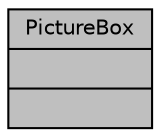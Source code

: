 digraph "PictureBox"
{
 // LATEX_PDF_SIZE
  edge [fontname="Helvetica",fontsize="10",labelfontname="Helvetica",labelfontsize="10"];
  node [fontname="Helvetica",fontsize="10",shape=record];
  Node1 [label="{PictureBox\n||}",height=0.2,width=0.4,color="black", fillcolor="grey75", style="filled", fontcolor="black",tooltip=" "];
}
